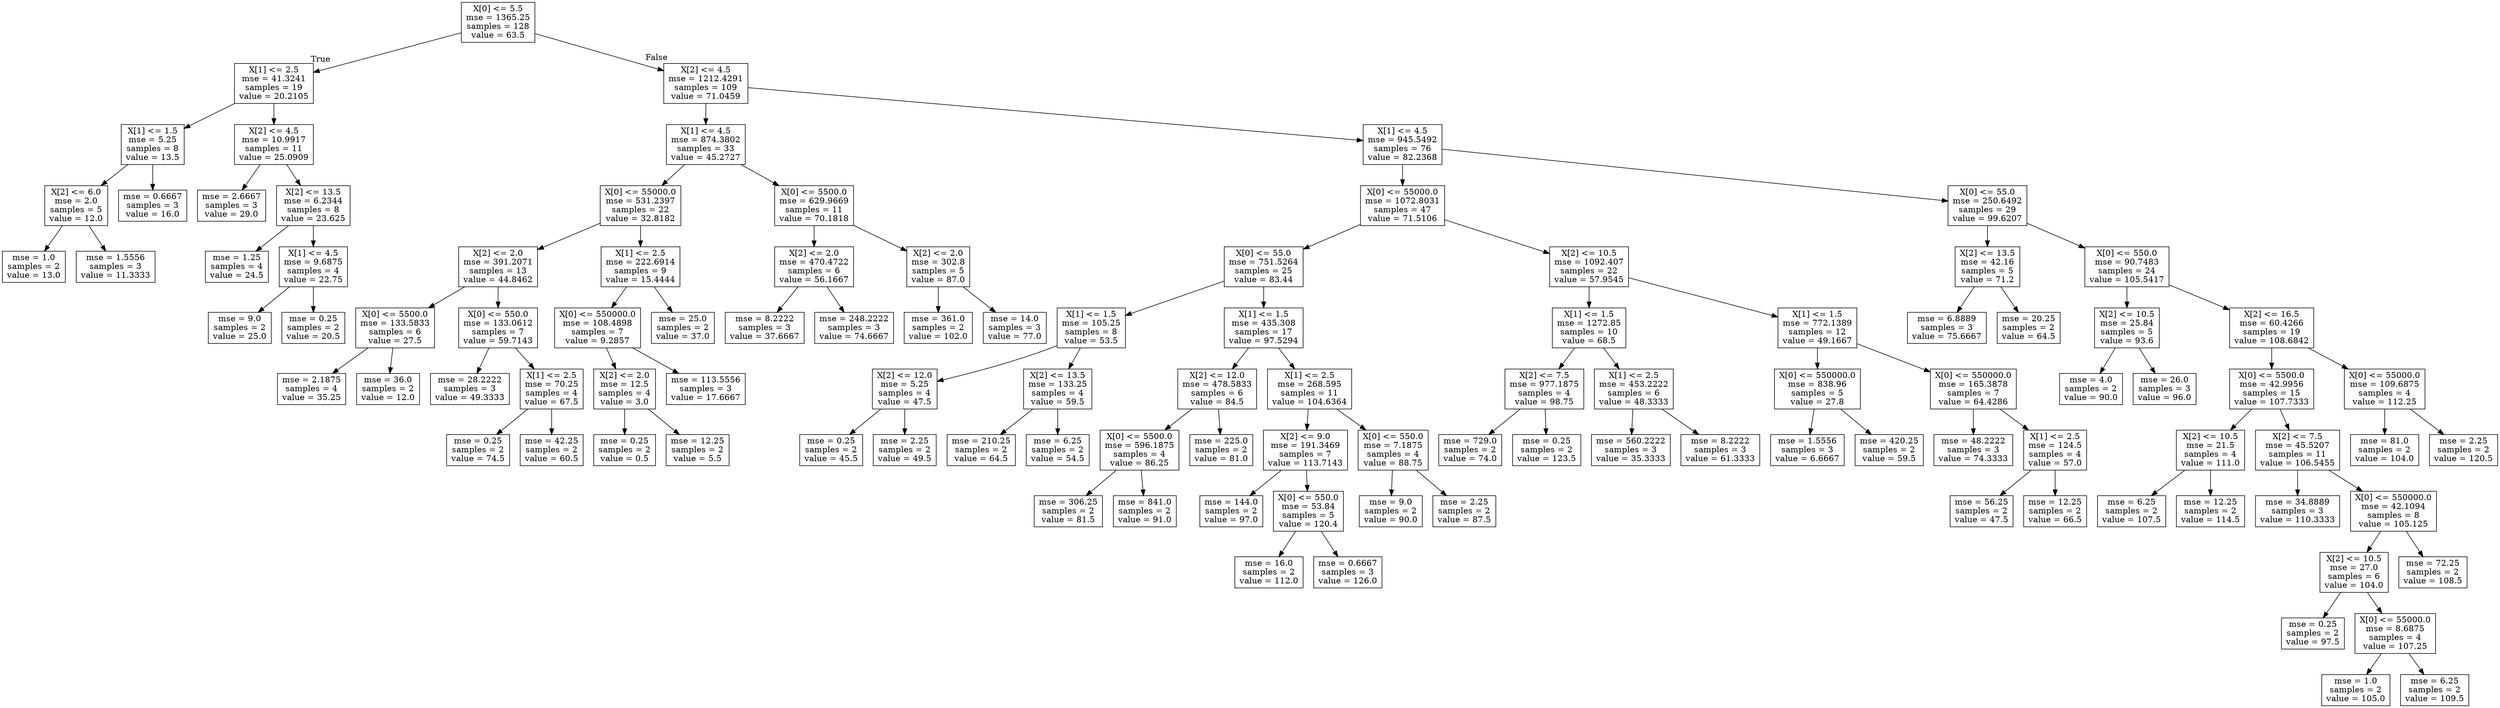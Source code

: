 digraph Tree {
node [shape=box] ;
0 [label="X[0] <= 5.5\nmse = 1365.25\nsamples = 128\nvalue = 63.5"] ;
1 [label="X[1] <= 2.5\nmse = 41.3241\nsamples = 19\nvalue = 20.2105"] ;
0 -> 1 [labeldistance=2.5, labelangle=45, headlabel="True"] ;
2 [label="X[1] <= 1.5\nmse = 5.25\nsamples = 8\nvalue = 13.5"] ;
1 -> 2 ;
3 [label="X[2] <= 6.0\nmse = 2.0\nsamples = 5\nvalue = 12.0"] ;
2 -> 3 ;
4 [label="mse = 1.0\nsamples = 2\nvalue = 13.0"] ;
3 -> 4 ;
5 [label="mse = 1.5556\nsamples = 3\nvalue = 11.3333"] ;
3 -> 5 ;
6 [label="mse = 0.6667\nsamples = 3\nvalue = 16.0"] ;
2 -> 6 ;
7 [label="X[2] <= 4.5\nmse = 10.9917\nsamples = 11\nvalue = 25.0909"] ;
1 -> 7 ;
8 [label="mse = 2.6667\nsamples = 3\nvalue = 29.0"] ;
7 -> 8 ;
9 [label="X[2] <= 13.5\nmse = 6.2344\nsamples = 8\nvalue = 23.625"] ;
7 -> 9 ;
10 [label="mse = 1.25\nsamples = 4\nvalue = 24.5"] ;
9 -> 10 ;
11 [label="X[1] <= 4.5\nmse = 9.6875\nsamples = 4\nvalue = 22.75"] ;
9 -> 11 ;
12 [label="mse = 9.0\nsamples = 2\nvalue = 25.0"] ;
11 -> 12 ;
13 [label="mse = 0.25\nsamples = 2\nvalue = 20.5"] ;
11 -> 13 ;
14 [label="X[2] <= 4.5\nmse = 1212.4291\nsamples = 109\nvalue = 71.0459"] ;
0 -> 14 [labeldistance=2.5, labelangle=-45, headlabel="False"] ;
15 [label="X[1] <= 4.5\nmse = 874.3802\nsamples = 33\nvalue = 45.2727"] ;
14 -> 15 ;
16 [label="X[0] <= 55000.0\nmse = 531.2397\nsamples = 22\nvalue = 32.8182"] ;
15 -> 16 ;
17 [label="X[2] <= 2.0\nmse = 391.2071\nsamples = 13\nvalue = 44.8462"] ;
16 -> 17 ;
18 [label="X[0] <= 5500.0\nmse = 133.5833\nsamples = 6\nvalue = 27.5"] ;
17 -> 18 ;
19 [label="mse = 2.1875\nsamples = 4\nvalue = 35.25"] ;
18 -> 19 ;
20 [label="mse = 36.0\nsamples = 2\nvalue = 12.0"] ;
18 -> 20 ;
21 [label="X[0] <= 550.0\nmse = 133.0612\nsamples = 7\nvalue = 59.7143"] ;
17 -> 21 ;
22 [label="mse = 28.2222\nsamples = 3\nvalue = 49.3333"] ;
21 -> 22 ;
23 [label="X[1] <= 2.5\nmse = 70.25\nsamples = 4\nvalue = 67.5"] ;
21 -> 23 ;
24 [label="mse = 0.25\nsamples = 2\nvalue = 74.5"] ;
23 -> 24 ;
25 [label="mse = 42.25\nsamples = 2\nvalue = 60.5"] ;
23 -> 25 ;
26 [label="X[1] <= 2.5\nmse = 222.6914\nsamples = 9\nvalue = 15.4444"] ;
16 -> 26 ;
27 [label="X[0] <= 550000.0\nmse = 108.4898\nsamples = 7\nvalue = 9.2857"] ;
26 -> 27 ;
28 [label="X[2] <= 2.0\nmse = 12.5\nsamples = 4\nvalue = 3.0"] ;
27 -> 28 ;
29 [label="mse = 0.25\nsamples = 2\nvalue = 0.5"] ;
28 -> 29 ;
30 [label="mse = 12.25\nsamples = 2\nvalue = 5.5"] ;
28 -> 30 ;
31 [label="mse = 113.5556\nsamples = 3\nvalue = 17.6667"] ;
27 -> 31 ;
32 [label="mse = 25.0\nsamples = 2\nvalue = 37.0"] ;
26 -> 32 ;
33 [label="X[0] <= 5500.0\nmse = 629.9669\nsamples = 11\nvalue = 70.1818"] ;
15 -> 33 ;
34 [label="X[2] <= 2.0\nmse = 470.4722\nsamples = 6\nvalue = 56.1667"] ;
33 -> 34 ;
35 [label="mse = 8.2222\nsamples = 3\nvalue = 37.6667"] ;
34 -> 35 ;
36 [label="mse = 248.2222\nsamples = 3\nvalue = 74.6667"] ;
34 -> 36 ;
37 [label="X[2] <= 2.0\nmse = 302.8\nsamples = 5\nvalue = 87.0"] ;
33 -> 37 ;
38 [label="mse = 361.0\nsamples = 2\nvalue = 102.0"] ;
37 -> 38 ;
39 [label="mse = 14.0\nsamples = 3\nvalue = 77.0"] ;
37 -> 39 ;
40 [label="X[1] <= 4.5\nmse = 945.5492\nsamples = 76\nvalue = 82.2368"] ;
14 -> 40 ;
41 [label="X[0] <= 55000.0\nmse = 1072.8031\nsamples = 47\nvalue = 71.5106"] ;
40 -> 41 ;
42 [label="X[0] <= 55.0\nmse = 751.5264\nsamples = 25\nvalue = 83.44"] ;
41 -> 42 ;
43 [label="X[1] <= 1.5\nmse = 105.25\nsamples = 8\nvalue = 53.5"] ;
42 -> 43 ;
44 [label="X[2] <= 12.0\nmse = 5.25\nsamples = 4\nvalue = 47.5"] ;
43 -> 44 ;
45 [label="mse = 0.25\nsamples = 2\nvalue = 45.5"] ;
44 -> 45 ;
46 [label="mse = 2.25\nsamples = 2\nvalue = 49.5"] ;
44 -> 46 ;
47 [label="X[2] <= 13.5\nmse = 133.25\nsamples = 4\nvalue = 59.5"] ;
43 -> 47 ;
48 [label="mse = 210.25\nsamples = 2\nvalue = 64.5"] ;
47 -> 48 ;
49 [label="mse = 6.25\nsamples = 2\nvalue = 54.5"] ;
47 -> 49 ;
50 [label="X[1] <= 1.5\nmse = 435.308\nsamples = 17\nvalue = 97.5294"] ;
42 -> 50 ;
51 [label="X[2] <= 12.0\nmse = 478.5833\nsamples = 6\nvalue = 84.5"] ;
50 -> 51 ;
52 [label="X[0] <= 5500.0\nmse = 596.1875\nsamples = 4\nvalue = 86.25"] ;
51 -> 52 ;
53 [label="mse = 306.25\nsamples = 2\nvalue = 81.5"] ;
52 -> 53 ;
54 [label="mse = 841.0\nsamples = 2\nvalue = 91.0"] ;
52 -> 54 ;
55 [label="mse = 225.0\nsamples = 2\nvalue = 81.0"] ;
51 -> 55 ;
56 [label="X[1] <= 2.5\nmse = 268.595\nsamples = 11\nvalue = 104.6364"] ;
50 -> 56 ;
57 [label="X[2] <= 9.0\nmse = 191.3469\nsamples = 7\nvalue = 113.7143"] ;
56 -> 57 ;
58 [label="mse = 144.0\nsamples = 2\nvalue = 97.0"] ;
57 -> 58 ;
59 [label="X[0] <= 550.0\nmse = 53.84\nsamples = 5\nvalue = 120.4"] ;
57 -> 59 ;
60 [label="mse = 16.0\nsamples = 2\nvalue = 112.0"] ;
59 -> 60 ;
61 [label="mse = 0.6667\nsamples = 3\nvalue = 126.0"] ;
59 -> 61 ;
62 [label="X[0] <= 550.0\nmse = 7.1875\nsamples = 4\nvalue = 88.75"] ;
56 -> 62 ;
63 [label="mse = 9.0\nsamples = 2\nvalue = 90.0"] ;
62 -> 63 ;
64 [label="mse = 2.25\nsamples = 2\nvalue = 87.5"] ;
62 -> 64 ;
65 [label="X[2] <= 10.5\nmse = 1092.407\nsamples = 22\nvalue = 57.9545"] ;
41 -> 65 ;
66 [label="X[1] <= 1.5\nmse = 1272.85\nsamples = 10\nvalue = 68.5"] ;
65 -> 66 ;
67 [label="X[2] <= 7.5\nmse = 977.1875\nsamples = 4\nvalue = 98.75"] ;
66 -> 67 ;
68 [label="mse = 729.0\nsamples = 2\nvalue = 74.0"] ;
67 -> 68 ;
69 [label="mse = 0.25\nsamples = 2\nvalue = 123.5"] ;
67 -> 69 ;
70 [label="X[1] <= 2.5\nmse = 453.2222\nsamples = 6\nvalue = 48.3333"] ;
66 -> 70 ;
71 [label="mse = 560.2222\nsamples = 3\nvalue = 35.3333"] ;
70 -> 71 ;
72 [label="mse = 8.2222\nsamples = 3\nvalue = 61.3333"] ;
70 -> 72 ;
73 [label="X[1] <= 1.5\nmse = 772.1389\nsamples = 12\nvalue = 49.1667"] ;
65 -> 73 ;
74 [label="X[0] <= 550000.0\nmse = 838.96\nsamples = 5\nvalue = 27.8"] ;
73 -> 74 ;
75 [label="mse = 1.5556\nsamples = 3\nvalue = 6.6667"] ;
74 -> 75 ;
76 [label="mse = 420.25\nsamples = 2\nvalue = 59.5"] ;
74 -> 76 ;
77 [label="X[0] <= 550000.0\nmse = 165.3878\nsamples = 7\nvalue = 64.4286"] ;
73 -> 77 ;
78 [label="mse = 48.2222\nsamples = 3\nvalue = 74.3333"] ;
77 -> 78 ;
79 [label="X[1] <= 2.5\nmse = 124.5\nsamples = 4\nvalue = 57.0"] ;
77 -> 79 ;
80 [label="mse = 56.25\nsamples = 2\nvalue = 47.5"] ;
79 -> 80 ;
81 [label="mse = 12.25\nsamples = 2\nvalue = 66.5"] ;
79 -> 81 ;
82 [label="X[0] <= 55.0\nmse = 250.6492\nsamples = 29\nvalue = 99.6207"] ;
40 -> 82 ;
83 [label="X[2] <= 13.5\nmse = 42.16\nsamples = 5\nvalue = 71.2"] ;
82 -> 83 ;
84 [label="mse = 6.8889\nsamples = 3\nvalue = 75.6667"] ;
83 -> 84 ;
85 [label="mse = 20.25\nsamples = 2\nvalue = 64.5"] ;
83 -> 85 ;
86 [label="X[0] <= 550.0\nmse = 90.7483\nsamples = 24\nvalue = 105.5417"] ;
82 -> 86 ;
87 [label="X[2] <= 10.5\nmse = 25.84\nsamples = 5\nvalue = 93.6"] ;
86 -> 87 ;
88 [label="mse = 4.0\nsamples = 2\nvalue = 90.0"] ;
87 -> 88 ;
89 [label="mse = 26.0\nsamples = 3\nvalue = 96.0"] ;
87 -> 89 ;
90 [label="X[2] <= 16.5\nmse = 60.4266\nsamples = 19\nvalue = 108.6842"] ;
86 -> 90 ;
91 [label="X[0] <= 5500.0\nmse = 42.9956\nsamples = 15\nvalue = 107.7333"] ;
90 -> 91 ;
92 [label="X[2] <= 10.5\nmse = 21.5\nsamples = 4\nvalue = 111.0"] ;
91 -> 92 ;
93 [label="mse = 6.25\nsamples = 2\nvalue = 107.5"] ;
92 -> 93 ;
94 [label="mse = 12.25\nsamples = 2\nvalue = 114.5"] ;
92 -> 94 ;
95 [label="X[2] <= 7.5\nmse = 45.5207\nsamples = 11\nvalue = 106.5455"] ;
91 -> 95 ;
96 [label="mse = 34.8889\nsamples = 3\nvalue = 110.3333"] ;
95 -> 96 ;
97 [label="X[0] <= 550000.0\nmse = 42.1094\nsamples = 8\nvalue = 105.125"] ;
95 -> 97 ;
98 [label="X[2] <= 10.5\nmse = 27.0\nsamples = 6\nvalue = 104.0"] ;
97 -> 98 ;
99 [label="mse = 0.25\nsamples = 2\nvalue = 97.5"] ;
98 -> 99 ;
100 [label="X[0] <= 55000.0\nmse = 8.6875\nsamples = 4\nvalue = 107.25"] ;
98 -> 100 ;
101 [label="mse = 1.0\nsamples = 2\nvalue = 105.0"] ;
100 -> 101 ;
102 [label="mse = 6.25\nsamples = 2\nvalue = 109.5"] ;
100 -> 102 ;
103 [label="mse = 72.25\nsamples = 2\nvalue = 108.5"] ;
97 -> 103 ;
104 [label="X[0] <= 55000.0\nmse = 109.6875\nsamples = 4\nvalue = 112.25"] ;
90 -> 104 ;
105 [label="mse = 81.0\nsamples = 2\nvalue = 104.0"] ;
104 -> 105 ;
106 [label="mse = 2.25\nsamples = 2\nvalue = 120.5"] ;
104 -> 106 ;
}